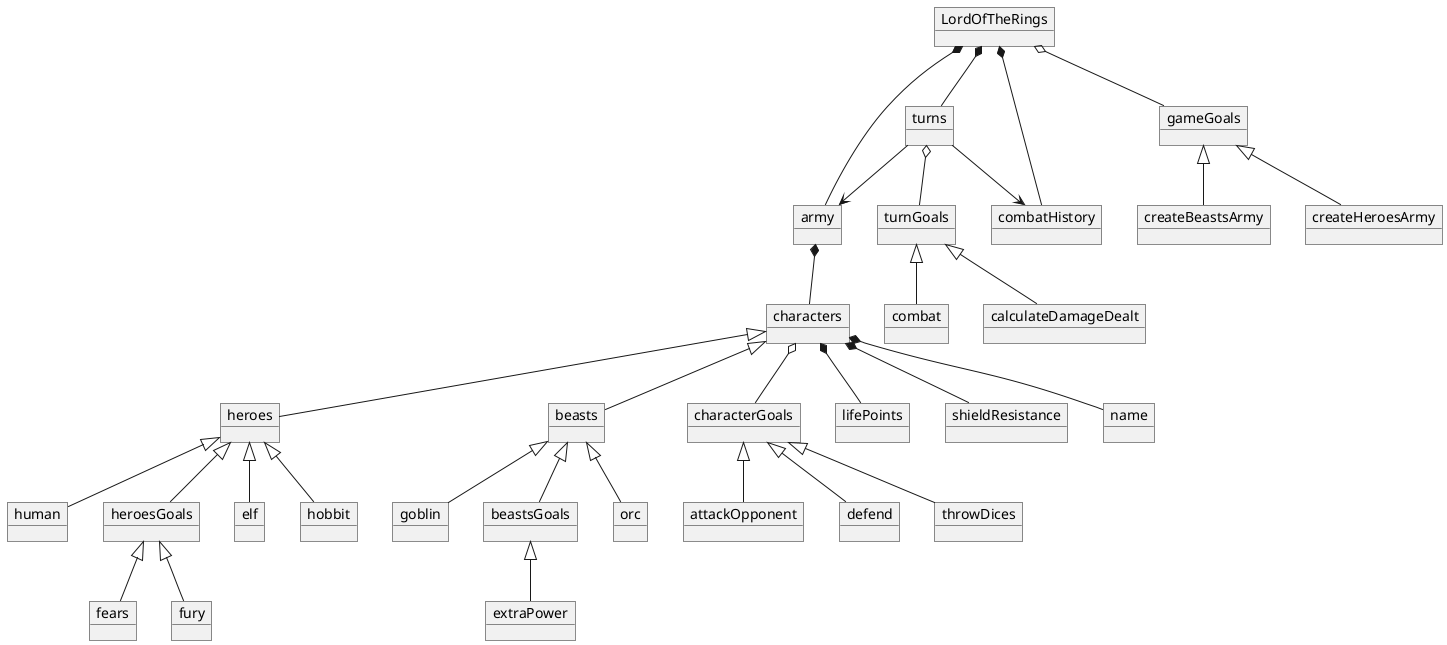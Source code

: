 @startuml

object LordOfTheRings

object characters
object heroes
object beasts
object army
object throwDices
object calculateDamageDealt
object combatHistory
object elf
object hobbit
object orc
object goblin
object human
object characterGoals
object attackOpponent
object defend
object fury
object fears
object extraPower
object heroesGoals
object beastsGoals  

object gameGoals
object createHeroesArmy
object createBeastsArmy
object combat

object turns
object turnGoals

object lifePoints
object shieldResistance
object name

LordOfTheRings *-- turns
LordOfTheRings *-- army
LordOfTheRings o-- gameGoals
LordOfTheRings *-- combatHistory

army *-- characters
turns --> army
characters <|-- heroes
characters <|-- beasts

gameGoals <|-- createHeroesArmy
gameGoals <|-- createBeastsArmy

turns o-- turnGoals
turnGoals <|-- combat
turnGoals <|-- calculateDamageDealt

characters *-- name
characters *-- lifePoints
characters *-- shieldResistance

turns --> combatHistory

heroes <|-- elf
heroes <|-- hobbit
beasts <|-- orc
beasts <|-- goblin
heroes <|-- human

characters o-- characterGoals
characterGoals <|-- attackOpponent 
characterGoals <|-- defend
characterGoals<|-- throwDices

heroes <|-- heroesGoals
heroesGoals <|-- fears
heroesGoals <|-- fury

beasts <|-- beastsGoals 
beastsGoals <|--extraPower

@enduml
